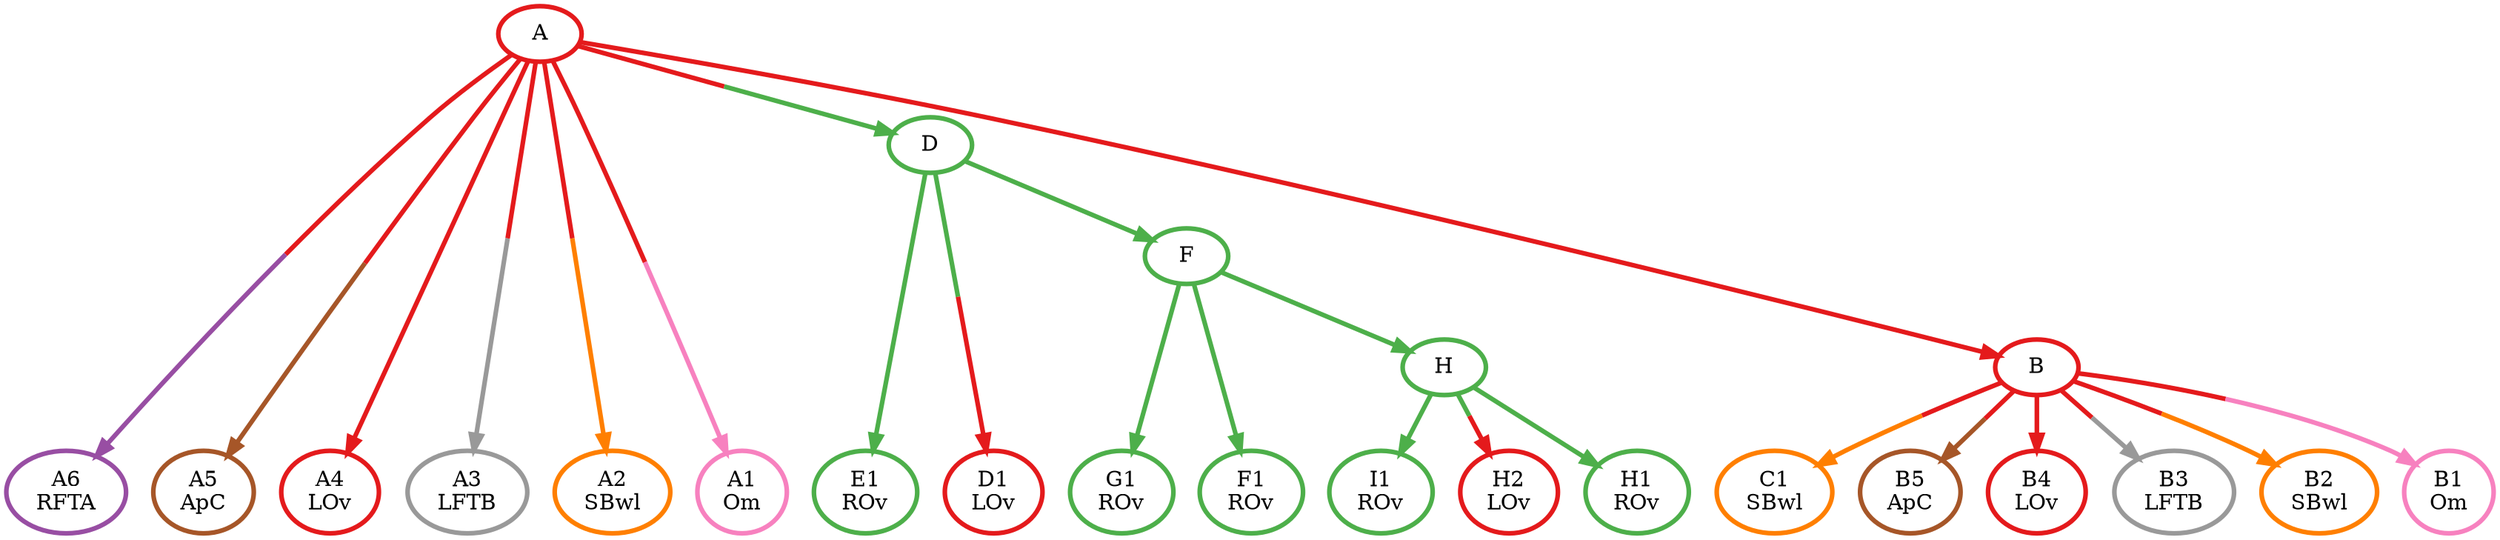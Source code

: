 digraph T {
	{
		rank=same
		23 [penwidth=3,colorscheme=set19,color=3,label="I1\nROv"]
		22 [penwidth=3,colorscheme=set19,color=3,label="G1\nROv"]
		21 [penwidth=3,colorscheme=set19,color=3,label="E1\nROv"]
		20 [penwidth=3,colorscheme=set19,color=5,label="C1\nSBwl"]
		19 [penwidth=3,colorscheme=set19,color=1,label="H2\nLOv"]
		18 [penwidth=3,colorscheme=set19,color=3,label="H1\nROv"]
		16 [penwidth=3,colorscheme=set19,color=3,label="F1\nROv"]
		14 [penwidth=3,colorscheme=set19,color=1,label="D1\nLOv"]
		12 [penwidth=3,colorscheme=set19,color=7,label="B5\nApC"]
		11 [penwidth=3,colorscheme=set19,color=1,label="B4\nLOv"]
		10 [penwidth=3,colorscheme=set19,color=9,label="B3\nLFTB"]
		9 [penwidth=3,colorscheme=set19,color=5,label="B2\nSBwl"]
		8 [penwidth=3,colorscheme=set19,color=8,label="B1\nOm"]
		6 [penwidth=3,colorscheme=set19,color=4,label="A6\nRFTA"]
		5 [penwidth=3,colorscheme=set19,color=7,label="A5\nApC"]
		4 [penwidth=3,colorscheme=set19,color=1,label="A4\nLOv"]
		3 [penwidth=3,colorscheme=set19,color=9,label="A3\nLFTB"]
		2 [penwidth=3,colorscheme=set19,color=5,label="A2\nSBwl"]
		1 [penwidth=3,colorscheme=set19,color=8,label="A1\nOm"]
	}
	17 [penwidth=3,colorscheme=set19,color=3,label="H"]
	15 [penwidth=3,colorscheme=set19,color=3,label="F"]
	13 [penwidth=3,colorscheme=set19,color=3,label="D"]
	7 [penwidth=3,colorscheme=set19,color=1,label="B"]
	0 [penwidth=3,colorscheme=set19,color=1,label="A"]
	17 -> 23 [penwidth=3,colorscheme=set19,color=3]
	17 -> 19 [penwidth=3,colorscheme=set19,color="3;0.5:1"]
	17 -> 18 [penwidth=3,colorscheme=set19,color=3]
	15 -> 22 [penwidth=3,colorscheme=set19,color=3]
	15 -> 17 [penwidth=3,colorscheme=set19,color=3]
	15 -> 16 [penwidth=3,colorscheme=set19,color=3]
	13 -> 21 [penwidth=3,colorscheme=set19,color=3]
	13 -> 15 [penwidth=3,colorscheme=set19,color=3]
	13 -> 14 [penwidth=3,colorscheme=set19,color="3;0.5:1"]
	7 -> 20 [penwidth=3,colorscheme=set19,color="1;0.5:5"]
	7 -> 12 [penwidth=3,colorscheme=set19,color="1;0.5:7"]
	7 -> 11 [penwidth=3,colorscheme=set19,color=1]
	7 -> 10 [penwidth=3,colorscheme=set19,color="1;0.5:9"]
	7 -> 9 [penwidth=3,colorscheme=set19,color="1;0.5:5"]
	7 -> 8 [penwidth=3,colorscheme=set19,color="1;0.5:8"]
	0 -> 13 [penwidth=3,colorscheme=set19,color="1;0.5:3"]
	0 -> 7 [penwidth=3,colorscheme=set19,color=1]
	0 -> 6 [penwidth=3,colorscheme=set19,color="1;0.5:4"]
	0 -> 5 [penwidth=3,colorscheme=set19,color="1;0.5:7"]
	0 -> 4 [penwidth=3,colorscheme=set19,color=1]
	0 -> 3 [penwidth=3,colorscheme=set19,color="1;0.5:9"]
	0 -> 2 [penwidth=3,colorscheme=set19,color="1;0.5:5"]
	0 -> 1 [penwidth=3,colorscheme=set19,color="1;0.5:8"]
}
